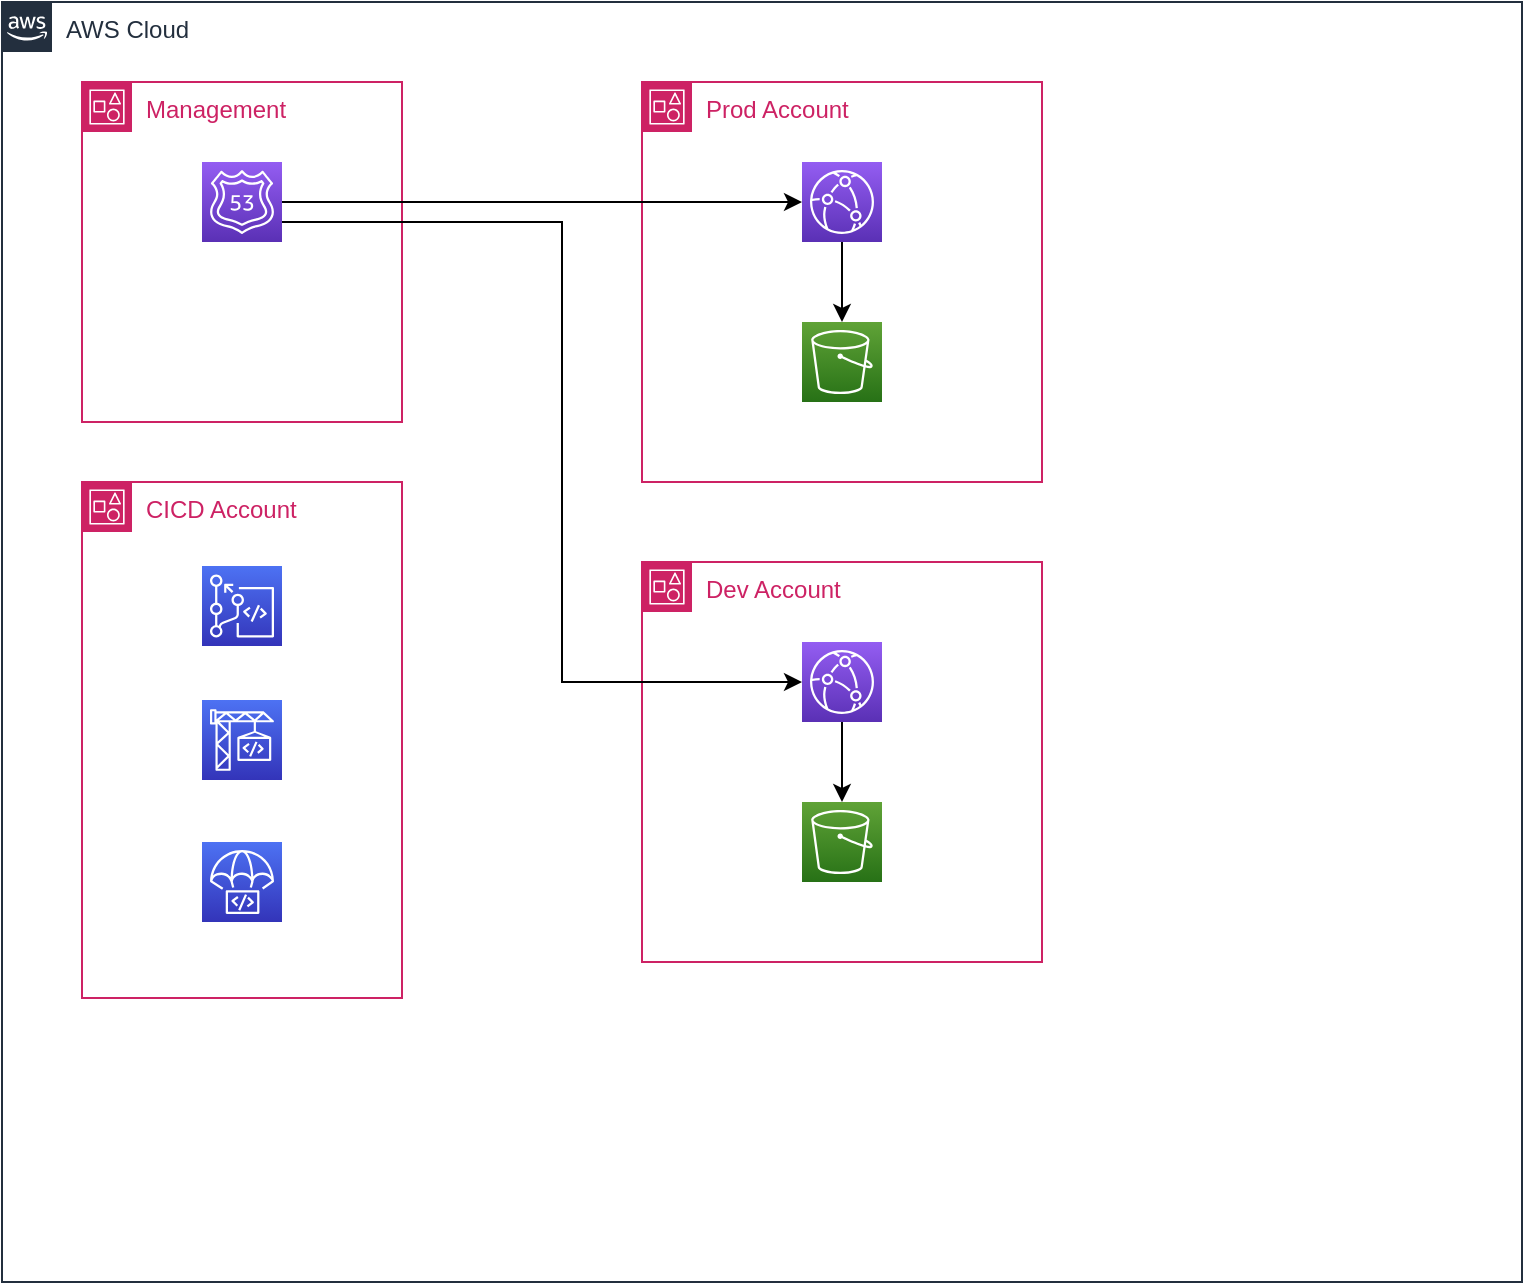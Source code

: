 <mxfile version="21.3.2" type="github">
  <diagram name="Page-1" id="KQH72JfArH49AphRobQG">
    <mxGraphModel dx="1026" dy="582" grid="1" gridSize="10" guides="1" tooltips="1" connect="1" arrows="1" fold="1" page="1" pageScale="1" pageWidth="827" pageHeight="1169" math="0" shadow="0">
      <root>
        <mxCell id="0" />
        <mxCell id="1" parent="0" />
        <mxCell id="0LA5YcYSXsH7X6afyOvH-1" value="AWS Cloud" style="points=[[0,0],[0.25,0],[0.5,0],[0.75,0],[1,0],[1,0.25],[1,0.5],[1,0.75],[1,1],[0.75,1],[0.5,1],[0.25,1],[0,1],[0,0.75],[0,0.5],[0,0.25]];outlineConnect=0;gradientColor=none;html=1;whiteSpace=wrap;fontSize=12;fontStyle=0;container=1;pointerEvents=0;collapsible=0;recursiveResize=0;shape=mxgraph.aws4.group;grIcon=mxgraph.aws4.group_aws_cloud_alt;strokeColor=#232F3E;fillColor=none;verticalAlign=top;align=left;spacingLeft=30;fontColor=#232F3E;dashed=0;" vertex="1" parent="1">
          <mxGeometry x="40" y="40" width="760" height="640" as="geometry" />
        </mxCell>
        <mxCell id="0LA5YcYSXsH7X6afyOvH-2" value="Management" style="points=[[0,0],[0.25,0],[0.5,0],[0.75,0],[1,0],[1,0.25],[1,0.5],[1,0.75],[1,1],[0.75,1],[0.5,1],[0.25,1],[0,1],[0,0.75],[0,0.5],[0,0.25]];outlineConnect=0;gradientColor=none;html=1;whiteSpace=wrap;fontSize=12;fontStyle=0;container=1;pointerEvents=0;collapsible=0;recursiveResize=0;shape=mxgraph.aws4.group;grIcon=mxgraph.aws4.group_account;strokeColor=#CD2264;fillColor=none;verticalAlign=top;align=left;spacingLeft=30;fontColor=#CD2264;dashed=0;" vertex="1" parent="0LA5YcYSXsH7X6afyOvH-1">
          <mxGeometry x="40" y="40" width="160" height="170" as="geometry" />
        </mxCell>
        <mxCell id="0LA5YcYSXsH7X6afyOvH-7" value="" style="sketch=0;points=[[0,0,0],[0.25,0,0],[0.5,0,0],[0.75,0,0],[1,0,0],[0,1,0],[0.25,1,0],[0.5,1,0],[0.75,1,0],[1,1,0],[0,0.25,0],[0,0.5,0],[0,0.75,0],[1,0.25,0],[1,0.5,0],[1,0.75,0]];outlineConnect=0;fontColor=#232F3E;gradientColor=#945DF2;gradientDirection=north;fillColor=#5A30B5;strokeColor=#ffffff;dashed=0;verticalLabelPosition=bottom;verticalAlign=top;align=center;html=1;fontSize=12;fontStyle=0;aspect=fixed;shape=mxgraph.aws4.resourceIcon;resIcon=mxgraph.aws4.route_53;" vertex="1" parent="0LA5YcYSXsH7X6afyOvH-2">
          <mxGeometry x="60" y="40" width="40" height="40" as="geometry" />
        </mxCell>
        <mxCell id="0LA5YcYSXsH7X6afyOvH-3" value="CICD Account" style="points=[[0,0],[0.25,0],[0.5,0],[0.75,0],[1,0],[1,0.25],[1,0.5],[1,0.75],[1,1],[0.75,1],[0.5,1],[0.25,1],[0,1],[0,0.75],[0,0.5],[0,0.25]];outlineConnect=0;gradientColor=none;html=1;whiteSpace=wrap;fontSize=12;fontStyle=0;container=1;pointerEvents=0;collapsible=0;recursiveResize=0;shape=mxgraph.aws4.group;grIcon=mxgraph.aws4.group_account;strokeColor=#CD2264;fillColor=none;verticalAlign=top;align=left;spacingLeft=30;fontColor=#CD2264;dashed=0;" vertex="1" parent="0LA5YcYSXsH7X6afyOvH-1">
          <mxGeometry x="40" y="240" width="160" height="258" as="geometry" />
        </mxCell>
        <mxCell id="0LA5YcYSXsH7X6afyOvH-16" value="" style="sketch=0;points=[[0,0,0],[0.25,0,0],[0.5,0,0],[0.75,0,0],[1,0,0],[0,1,0],[0.25,1,0],[0.5,1,0],[0.75,1,0],[1,1,0],[0,0.25,0],[0,0.5,0],[0,0.75,0],[1,0.25,0],[1,0.5,0],[1,0.75,0]];outlineConnect=0;fontColor=#232F3E;gradientColor=#4D72F3;gradientDirection=north;fillColor=#3334B9;strokeColor=#ffffff;dashed=0;verticalLabelPosition=bottom;verticalAlign=top;align=center;html=1;fontSize=12;fontStyle=0;aspect=fixed;shape=mxgraph.aws4.resourceIcon;resIcon=mxgraph.aws4.codecommit;" vertex="1" parent="0LA5YcYSXsH7X6afyOvH-3">
          <mxGeometry x="60" y="42" width="40" height="40" as="geometry" />
        </mxCell>
        <mxCell id="0LA5YcYSXsH7X6afyOvH-17" value="" style="sketch=0;points=[[0,0,0],[0.25,0,0],[0.5,0,0],[0.75,0,0],[1,0,0],[0,1,0],[0.25,1,0],[0.5,1,0],[0.75,1,0],[1,1,0],[0,0.25,0],[0,0.5,0],[0,0.75,0],[1,0.25,0],[1,0.5,0],[1,0.75,0]];outlineConnect=0;fontColor=#232F3E;gradientColor=#4D72F3;gradientDirection=north;fillColor=#3334B9;strokeColor=#ffffff;dashed=0;verticalLabelPosition=bottom;verticalAlign=top;align=center;html=1;fontSize=12;fontStyle=0;aspect=fixed;shape=mxgraph.aws4.resourceIcon;resIcon=mxgraph.aws4.codebuild;" vertex="1" parent="0LA5YcYSXsH7X6afyOvH-3">
          <mxGeometry x="60" y="109" width="40" height="40" as="geometry" />
        </mxCell>
        <mxCell id="0LA5YcYSXsH7X6afyOvH-18" value="" style="sketch=0;points=[[0,0,0],[0.25,0,0],[0.5,0,0],[0.75,0,0],[1,0,0],[0,1,0],[0.25,1,0],[0.5,1,0],[0.75,1,0],[1,1,0],[0,0.25,0],[0,0.5,0],[0,0.75,0],[1,0.25,0],[1,0.5,0],[1,0.75,0]];outlineConnect=0;fontColor=#232F3E;gradientColor=#4D72F3;gradientDirection=north;fillColor=#3334B9;strokeColor=#ffffff;dashed=0;verticalLabelPosition=bottom;verticalAlign=top;align=center;html=1;fontSize=12;fontStyle=0;aspect=fixed;shape=mxgraph.aws4.resourceIcon;resIcon=mxgraph.aws4.codedeploy;" vertex="1" parent="0LA5YcYSXsH7X6afyOvH-3">
          <mxGeometry x="60" y="180" width="40" height="40" as="geometry" />
        </mxCell>
        <mxCell id="0LA5YcYSXsH7X6afyOvH-4" value="Prod Account" style="points=[[0,0],[0.25,0],[0.5,0],[0.75,0],[1,0],[1,0.25],[1,0.5],[1,0.75],[1,1],[0.75,1],[0.5,1],[0.25,1],[0,1],[0,0.75],[0,0.5],[0,0.25]];outlineConnect=0;gradientColor=none;html=1;whiteSpace=wrap;fontSize=12;fontStyle=0;container=1;pointerEvents=0;collapsible=0;recursiveResize=0;shape=mxgraph.aws4.group;grIcon=mxgraph.aws4.group_account;strokeColor=#CD2264;fillColor=none;verticalAlign=top;align=left;spacingLeft=30;fontColor=#CD2264;dashed=0;" vertex="1" parent="0LA5YcYSXsH7X6afyOvH-1">
          <mxGeometry x="320" y="40" width="200" height="200" as="geometry" />
        </mxCell>
        <mxCell id="0LA5YcYSXsH7X6afyOvH-10" style="edgeStyle=orthogonalEdgeStyle;rounded=0;orthogonalLoop=1;jettySize=auto;html=1;" edge="1" parent="0LA5YcYSXsH7X6afyOvH-4" source="0LA5YcYSXsH7X6afyOvH-6" target="0LA5YcYSXsH7X6afyOvH-8">
          <mxGeometry relative="1" as="geometry" />
        </mxCell>
        <mxCell id="0LA5YcYSXsH7X6afyOvH-6" value="" style="sketch=0;points=[[0,0,0],[0.25,0,0],[0.5,0,0],[0.75,0,0],[1,0,0],[0,1,0],[0.25,1,0],[0.5,1,0],[0.75,1,0],[1,1,0],[0,0.25,0],[0,0.5,0],[0,0.75,0],[1,0.25,0],[1,0.5,0],[1,0.75,0]];outlineConnect=0;fontColor=#232F3E;gradientColor=#945DF2;gradientDirection=north;fillColor=#5A30B5;strokeColor=#ffffff;dashed=0;verticalLabelPosition=bottom;verticalAlign=top;align=center;html=1;fontSize=12;fontStyle=0;aspect=fixed;shape=mxgraph.aws4.resourceIcon;resIcon=mxgraph.aws4.cloudfront;" vertex="1" parent="0LA5YcYSXsH7X6afyOvH-4">
          <mxGeometry x="80" y="40" width="40" height="40" as="geometry" />
        </mxCell>
        <mxCell id="0LA5YcYSXsH7X6afyOvH-8" value="" style="sketch=0;points=[[0,0,0],[0.25,0,0],[0.5,0,0],[0.75,0,0],[1,0,0],[0,1,0],[0.25,1,0],[0.5,1,0],[0.75,1,0],[1,1,0],[0,0.25,0],[0,0.5,0],[0,0.75,0],[1,0.25,0],[1,0.5,0],[1,0.75,0]];outlineConnect=0;fontColor=#232F3E;gradientColor=#60A337;gradientDirection=north;fillColor=#277116;strokeColor=#ffffff;dashed=0;verticalLabelPosition=bottom;verticalAlign=top;align=center;html=1;fontSize=12;fontStyle=0;aspect=fixed;shape=mxgraph.aws4.resourceIcon;resIcon=mxgraph.aws4.s3;" vertex="1" parent="0LA5YcYSXsH7X6afyOvH-4">
          <mxGeometry x="80" y="120" width="40" height="40" as="geometry" />
        </mxCell>
        <mxCell id="0LA5YcYSXsH7X6afyOvH-5" value="Dev Account" style="points=[[0,0],[0.25,0],[0.5,0],[0.75,0],[1,0],[1,0.25],[1,0.5],[1,0.75],[1,1],[0.75,1],[0.5,1],[0.25,1],[0,1],[0,0.75],[0,0.5],[0,0.25]];outlineConnect=0;gradientColor=none;html=1;whiteSpace=wrap;fontSize=12;fontStyle=0;container=1;pointerEvents=0;collapsible=0;recursiveResize=0;shape=mxgraph.aws4.group;grIcon=mxgraph.aws4.group_account;strokeColor=#CD2264;fillColor=none;verticalAlign=top;align=left;spacingLeft=30;fontColor=#CD2264;dashed=0;" vertex="1" parent="0LA5YcYSXsH7X6afyOvH-1">
          <mxGeometry x="320" y="280" width="200" height="200" as="geometry" />
        </mxCell>
        <mxCell id="0LA5YcYSXsH7X6afyOvH-14" style="edgeStyle=orthogonalEdgeStyle;rounded=0;orthogonalLoop=1;jettySize=auto;html=1;" edge="1" parent="0LA5YcYSXsH7X6afyOvH-5" source="0LA5YcYSXsH7X6afyOvH-12" target="0LA5YcYSXsH7X6afyOvH-13">
          <mxGeometry relative="1" as="geometry" />
        </mxCell>
        <mxCell id="0LA5YcYSXsH7X6afyOvH-12" value="" style="sketch=0;points=[[0,0,0],[0.25,0,0],[0.5,0,0],[0.75,0,0],[1,0,0],[0,1,0],[0.25,1,0],[0.5,1,0],[0.75,1,0],[1,1,0],[0,0.25,0],[0,0.5,0],[0,0.75,0],[1,0.25,0],[1,0.5,0],[1,0.75,0]];outlineConnect=0;fontColor=#232F3E;gradientColor=#945DF2;gradientDirection=north;fillColor=#5A30B5;strokeColor=#ffffff;dashed=0;verticalLabelPosition=bottom;verticalAlign=top;align=center;html=1;fontSize=12;fontStyle=0;aspect=fixed;shape=mxgraph.aws4.resourceIcon;resIcon=mxgraph.aws4.cloudfront;" vertex="1" parent="0LA5YcYSXsH7X6afyOvH-5">
          <mxGeometry x="80" y="40" width="40" height="40" as="geometry" />
        </mxCell>
        <mxCell id="0LA5YcYSXsH7X6afyOvH-13" value="" style="sketch=0;points=[[0,0,0],[0.25,0,0],[0.5,0,0],[0.75,0,0],[1,0,0],[0,1,0],[0.25,1,0],[0.5,1,0],[0.75,1,0],[1,1,0],[0,0.25,0],[0,0.5,0],[0,0.75,0],[1,0.25,0],[1,0.5,0],[1,0.75,0]];outlineConnect=0;fontColor=#232F3E;gradientColor=#60A337;gradientDirection=north;fillColor=#277116;strokeColor=#ffffff;dashed=0;verticalLabelPosition=bottom;verticalAlign=top;align=center;html=1;fontSize=12;fontStyle=0;aspect=fixed;shape=mxgraph.aws4.resourceIcon;resIcon=mxgraph.aws4.s3;" vertex="1" parent="0LA5YcYSXsH7X6afyOvH-5">
          <mxGeometry x="80" y="120" width="40" height="40" as="geometry" />
        </mxCell>
        <mxCell id="0LA5YcYSXsH7X6afyOvH-11" style="edgeStyle=orthogonalEdgeStyle;rounded=0;orthogonalLoop=1;jettySize=auto;html=1;entryX=0;entryY=0.5;entryDx=0;entryDy=0;entryPerimeter=0;" edge="1" parent="0LA5YcYSXsH7X6afyOvH-1" source="0LA5YcYSXsH7X6afyOvH-7" target="0LA5YcYSXsH7X6afyOvH-6">
          <mxGeometry relative="1" as="geometry" />
        </mxCell>
        <mxCell id="0LA5YcYSXsH7X6afyOvH-15" style="rounded=0;orthogonalLoop=1;jettySize=auto;html=1;edgeStyle=orthogonalEdgeStyle;" edge="1" parent="0LA5YcYSXsH7X6afyOvH-1" source="0LA5YcYSXsH7X6afyOvH-7" target="0LA5YcYSXsH7X6afyOvH-12">
          <mxGeometry relative="1" as="geometry">
            <Array as="points">
              <mxPoint x="280" y="110" />
              <mxPoint x="280" y="340" />
            </Array>
          </mxGeometry>
        </mxCell>
      </root>
    </mxGraphModel>
  </diagram>
</mxfile>
